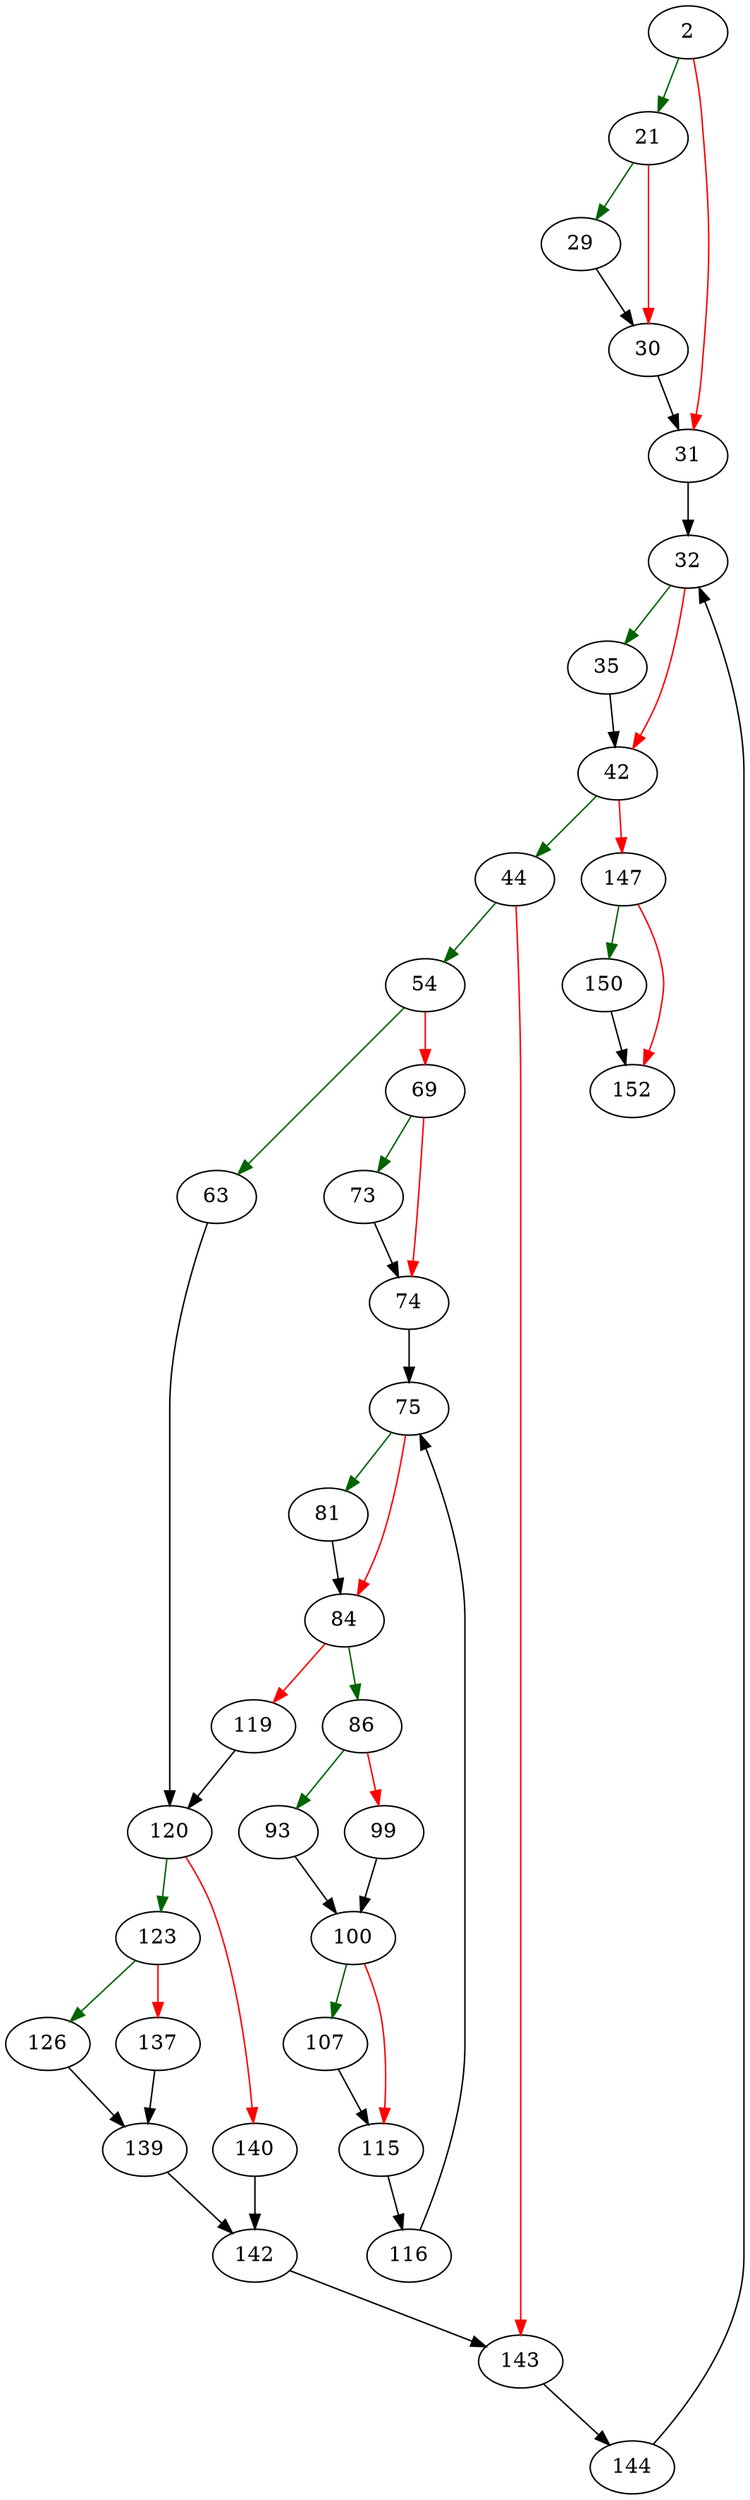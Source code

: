strict digraph "vdbeSorterMergeTreeBuild" {
	// Node definitions.
	2 [entry=true];
	21;
	31;
	29;
	30;
	32;
	35;
	42;
	44;
	147;
	54;
	143;
	63;
	69;
	120;
	73;
	74;
	75;
	81;
	84;
	86;
	119;
	93;
	99;
	100;
	107;
	115;
	116;
	123;
	140;
	126;
	137;
	139;
	142;
	144;
	150;
	152;

	// Edge definitions.
	2 -> 21 [
		color=darkgreen
		cond=true
	];
	2 -> 31 [
		color=red
		cond=false
	];
	21 -> 29 [
		color=darkgreen
		cond=true
	];
	21 -> 30 [
		color=red
		cond=false
	];
	31 -> 32;
	29 -> 30;
	30 -> 31;
	32 -> 35 [
		color=darkgreen
		cond=true
	];
	32 -> 42 [
		color=red
		cond=false
	];
	35 -> 42;
	42 -> 44 [
		color=darkgreen
		cond=true
	];
	42 -> 147 [
		color=red
		cond=false
	];
	44 -> 54 [
		color=darkgreen
		cond=true
	];
	44 -> 143 [
		color=red
		cond=false
	];
	147 -> 150 [
		color=darkgreen
		cond=true
	];
	147 -> 152 [
		color=red
		cond=false
	];
	54 -> 63 [
		color=darkgreen
		cond=true
	];
	54 -> 69 [
		color=red
		cond=false
	];
	143 -> 144;
	63 -> 120;
	69 -> 73 [
		color=darkgreen
		cond=true
	];
	69 -> 74 [
		color=red
		cond=false
	];
	120 -> 123 [
		color=darkgreen
		cond=true
	];
	120 -> 140 [
		color=red
		cond=false
	];
	73 -> 74;
	74 -> 75;
	75 -> 81 [
		color=darkgreen
		cond=true
	];
	75 -> 84 [
		color=red
		cond=false
	];
	81 -> 84;
	84 -> 86 [
		color=darkgreen
		cond=true
	];
	84 -> 119 [
		color=red
		cond=false
	];
	86 -> 93 [
		color=darkgreen
		cond=true
	];
	86 -> 99 [
		color=red
		cond=false
	];
	119 -> 120;
	93 -> 100;
	99 -> 100;
	100 -> 107 [
		color=darkgreen
		cond=true
	];
	100 -> 115 [
		color=red
		cond=false
	];
	107 -> 115;
	115 -> 116;
	116 -> 75;
	123 -> 126 [
		color=darkgreen
		cond=true
	];
	123 -> 137 [
		color=red
		cond=false
	];
	140 -> 142;
	126 -> 139;
	137 -> 139;
	139 -> 142;
	142 -> 143;
	144 -> 32;
	150 -> 152;
}